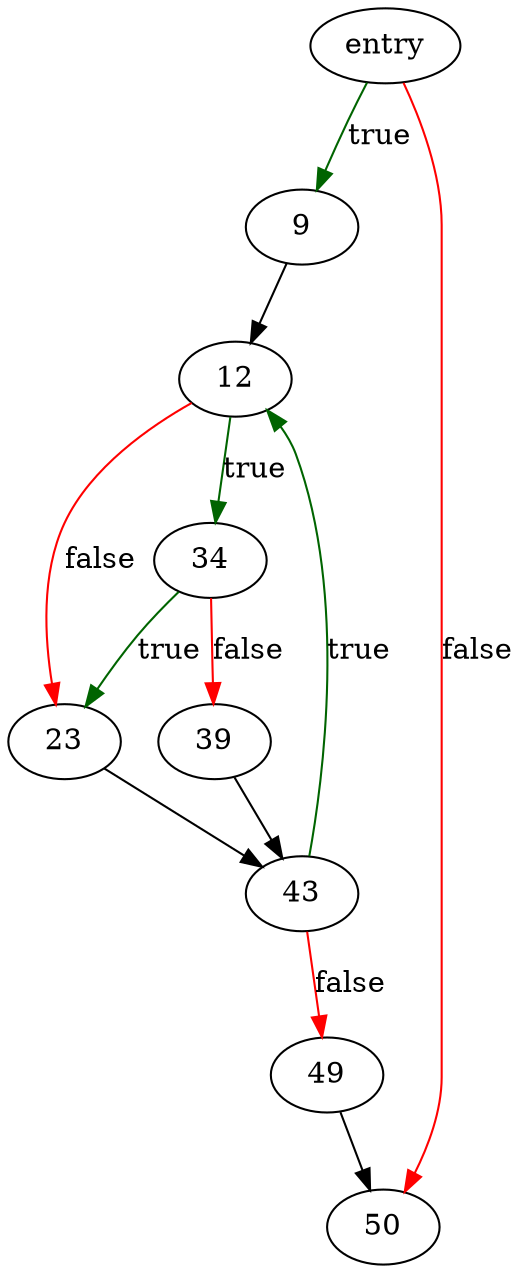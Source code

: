 digraph "print_ascii" {
	// Node definitions.
	6 [label=entry];
	9;
	12;
	23;
	34;
	39;
	43;
	49;
	50;

	// Edge definitions.
	6 -> 9 [
		color=darkgreen
		label=true
	];
	6 -> 50 [
		color=red
		label=false
	];
	9 -> 12;
	12 -> 23 [
		color=red
		label=false
	];
	12 -> 34 [
		color=darkgreen
		label=true
	];
	23 -> 43;
	34 -> 23 [
		color=darkgreen
		label=true
	];
	34 -> 39 [
		color=red
		label=false
	];
	39 -> 43;
	43 -> 12 [
		color=darkgreen
		label=true
	];
	43 -> 49 [
		color=red
		label=false
	];
	49 -> 50;
}
